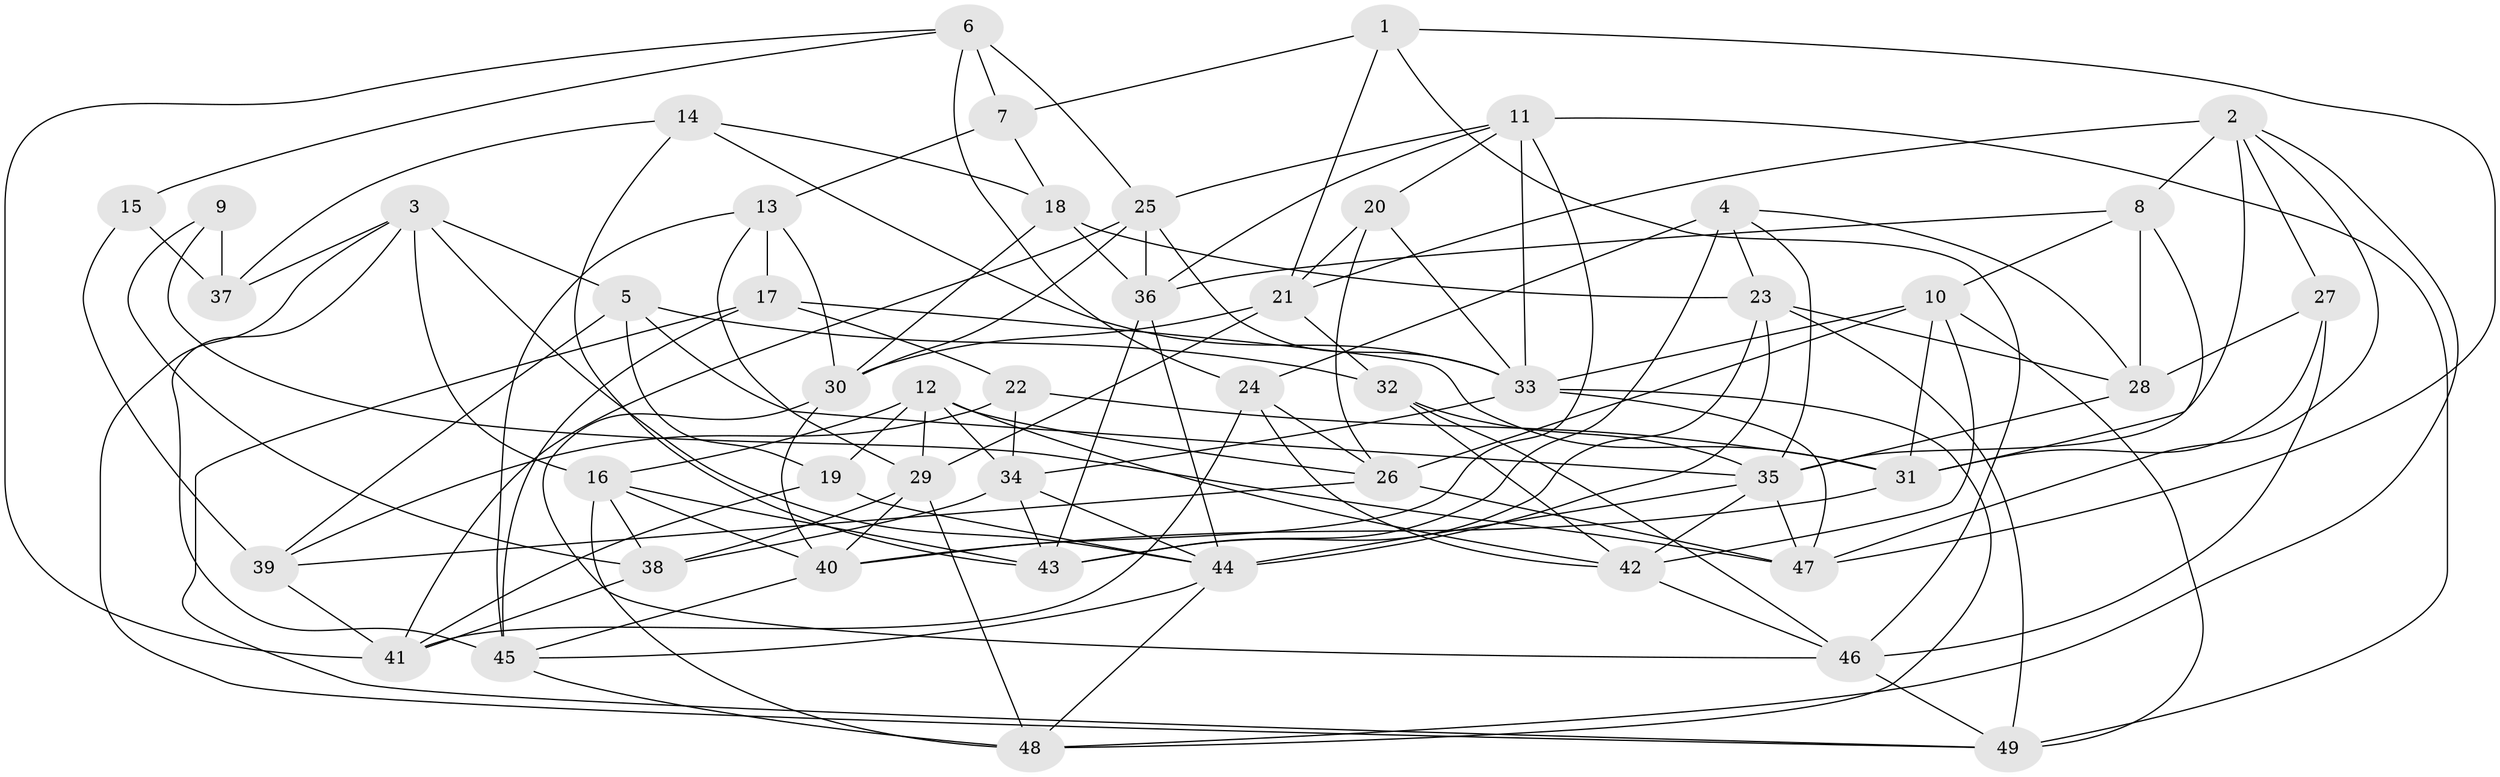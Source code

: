 // original degree distribution, {4: 1.0}
// Generated by graph-tools (version 1.1) at 2025/03/03/09/25 03:03:09]
// undirected, 49 vertices, 133 edges
graph export_dot {
graph [start="1"]
  node [color=gray90,style=filled];
  1;
  2;
  3;
  4;
  5;
  6;
  7;
  8;
  9;
  10;
  11;
  12;
  13;
  14;
  15;
  16;
  17;
  18;
  19;
  20;
  21;
  22;
  23;
  24;
  25;
  26;
  27;
  28;
  29;
  30;
  31;
  32;
  33;
  34;
  35;
  36;
  37;
  38;
  39;
  40;
  41;
  42;
  43;
  44;
  45;
  46;
  47;
  48;
  49;
  1 -- 7 [weight=1.0];
  1 -- 21 [weight=1.0];
  1 -- 46 [weight=1.0];
  1 -- 47 [weight=1.0];
  2 -- 8 [weight=1.0];
  2 -- 21 [weight=1.0];
  2 -- 27 [weight=1.0];
  2 -- 35 [weight=1.0];
  2 -- 47 [weight=1.0];
  2 -- 48 [weight=1.0];
  3 -- 5 [weight=1.0];
  3 -- 16 [weight=1.0];
  3 -- 37 [weight=1.0];
  3 -- 44 [weight=1.0];
  3 -- 45 [weight=1.0];
  3 -- 49 [weight=1.0];
  4 -- 23 [weight=1.0];
  4 -- 24 [weight=2.0];
  4 -- 28 [weight=1.0];
  4 -- 35 [weight=1.0];
  4 -- 43 [weight=1.0];
  5 -- 19 [weight=1.0];
  5 -- 32 [weight=2.0];
  5 -- 35 [weight=1.0];
  5 -- 39 [weight=1.0];
  6 -- 7 [weight=2.0];
  6 -- 15 [weight=1.0];
  6 -- 24 [weight=1.0];
  6 -- 25 [weight=1.0];
  6 -- 41 [weight=1.0];
  7 -- 13 [weight=1.0];
  7 -- 18 [weight=2.0];
  8 -- 10 [weight=1.0];
  8 -- 28 [weight=2.0];
  8 -- 31 [weight=1.0];
  8 -- 36 [weight=1.0];
  9 -- 37 [weight=2.0];
  9 -- 38 [weight=1.0];
  9 -- 47 [weight=1.0];
  10 -- 26 [weight=1.0];
  10 -- 31 [weight=1.0];
  10 -- 33 [weight=1.0];
  10 -- 42 [weight=1.0];
  10 -- 49 [weight=1.0];
  11 -- 20 [weight=1.0];
  11 -- 25 [weight=1.0];
  11 -- 33 [weight=1.0];
  11 -- 36 [weight=1.0];
  11 -- 40 [weight=1.0];
  11 -- 49 [weight=1.0];
  12 -- 16 [weight=1.0];
  12 -- 19 [weight=1.0];
  12 -- 26 [weight=1.0];
  12 -- 29 [weight=1.0];
  12 -- 34 [weight=1.0];
  12 -- 42 [weight=1.0];
  13 -- 17 [weight=2.0];
  13 -- 29 [weight=1.0];
  13 -- 30 [weight=1.0];
  13 -- 45 [weight=1.0];
  14 -- 18 [weight=1.0];
  14 -- 33 [weight=1.0];
  14 -- 37 [weight=1.0];
  14 -- 43 [weight=1.0];
  15 -- 37 [weight=2.0];
  15 -- 39 [weight=1.0];
  16 -- 38 [weight=1.0];
  16 -- 40 [weight=1.0];
  16 -- 43 [weight=1.0];
  16 -- 48 [weight=1.0];
  17 -- 22 [weight=1.0];
  17 -- 31 [weight=1.0];
  17 -- 45 [weight=1.0];
  17 -- 49 [weight=1.0];
  18 -- 23 [weight=1.0];
  18 -- 30 [weight=1.0];
  18 -- 36 [weight=1.0];
  19 -- 41 [weight=1.0];
  19 -- 44 [weight=1.0];
  20 -- 21 [weight=1.0];
  20 -- 26 [weight=1.0];
  20 -- 33 [weight=1.0];
  21 -- 29 [weight=1.0];
  21 -- 30 [weight=1.0];
  21 -- 32 [weight=1.0];
  22 -- 31 [weight=1.0];
  22 -- 34 [weight=1.0];
  22 -- 39 [weight=1.0];
  23 -- 28 [weight=1.0];
  23 -- 43 [weight=1.0];
  23 -- 44 [weight=1.0];
  23 -- 49 [weight=1.0];
  24 -- 26 [weight=1.0];
  24 -- 41 [weight=1.0];
  24 -- 42 [weight=1.0];
  25 -- 30 [weight=1.0];
  25 -- 33 [weight=1.0];
  25 -- 36 [weight=1.0];
  25 -- 41 [weight=1.0];
  26 -- 39 [weight=1.0];
  26 -- 47 [weight=1.0];
  27 -- 28 [weight=1.0];
  27 -- 31 [weight=1.0];
  27 -- 46 [weight=1.0];
  28 -- 35 [weight=1.0];
  29 -- 38 [weight=1.0];
  29 -- 40 [weight=1.0];
  29 -- 48 [weight=1.0];
  30 -- 40 [weight=1.0];
  30 -- 46 [weight=1.0];
  31 -- 40 [weight=1.0];
  32 -- 35 [weight=1.0];
  32 -- 42 [weight=1.0];
  32 -- 46 [weight=1.0];
  33 -- 34 [weight=1.0];
  33 -- 47 [weight=1.0];
  33 -- 48 [weight=1.0];
  34 -- 38 [weight=1.0];
  34 -- 43 [weight=1.0];
  34 -- 44 [weight=1.0];
  35 -- 42 [weight=1.0];
  35 -- 44 [weight=1.0];
  35 -- 47 [weight=1.0];
  36 -- 43 [weight=1.0];
  36 -- 44 [weight=1.0];
  38 -- 41 [weight=2.0];
  39 -- 41 [weight=2.0];
  40 -- 45 [weight=1.0];
  42 -- 46 [weight=1.0];
  44 -- 45 [weight=1.0];
  44 -- 48 [weight=1.0];
  45 -- 48 [weight=1.0];
  46 -- 49 [weight=1.0];
}
